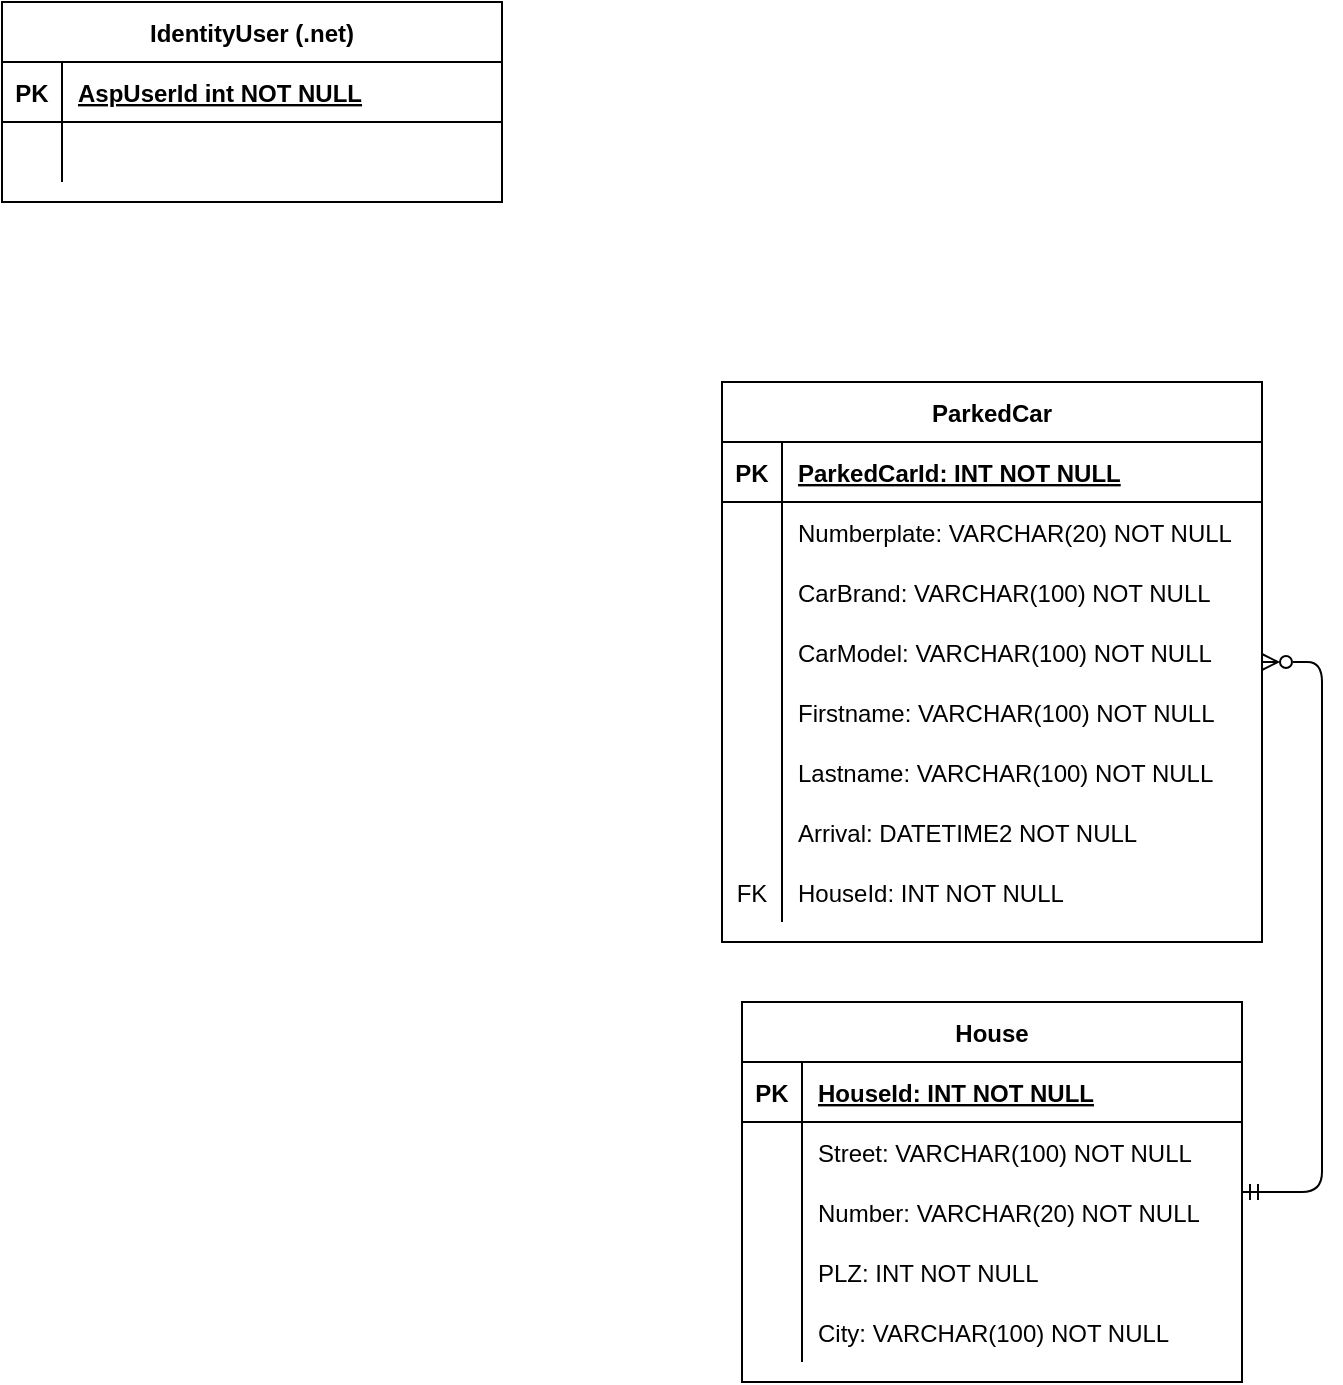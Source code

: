 <mxfile version="24.5.4" type="device">
  <diagram id="R2lEEEUBdFMjLlhIrx00" name="Page-1">
    <mxGraphModel dx="1233" dy="673" grid="1" gridSize="10" guides="1" tooltips="1" connect="1" arrows="1" fold="1" page="1" pageScale="1" pageWidth="850" pageHeight="1100" math="0" shadow="0" extFonts="Permanent Marker^https://fonts.googleapis.com/css?family=Permanent+Marker">
      <root>
        <mxCell id="0" />
        <mxCell id="1" parent="0" />
        <mxCell id="PkDNAtdhQH5IkG6HVycE-1" value="IdentityUser (.net)" style="shape=table;startSize=30;container=1;collapsible=1;childLayout=tableLayout;fixedRows=1;rowLines=0;fontStyle=1;align=center;resizeLast=1;" vertex="1" parent="1">
          <mxGeometry x="10" y="380" width="250" height="100" as="geometry" />
        </mxCell>
        <mxCell id="PkDNAtdhQH5IkG6HVycE-2" value="" style="shape=partialRectangle;collapsible=0;dropTarget=0;pointerEvents=0;fillColor=none;points=[[0,0.5],[1,0.5]];portConstraint=eastwest;top=0;left=0;right=0;bottom=1;" vertex="1" parent="PkDNAtdhQH5IkG6HVycE-1">
          <mxGeometry y="30" width="250" height="30" as="geometry" />
        </mxCell>
        <mxCell id="PkDNAtdhQH5IkG6HVycE-3" value="PK" style="shape=partialRectangle;overflow=hidden;connectable=0;fillColor=none;top=0;left=0;bottom=0;right=0;fontStyle=1;" vertex="1" parent="PkDNAtdhQH5IkG6HVycE-2">
          <mxGeometry width="30" height="30" as="geometry">
            <mxRectangle width="30" height="30" as="alternateBounds" />
          </mxGeometry>
        </mxCell>
        <mxCell id="PkDNAtdhQH5IkG6HVycE-4" value="AspUserId int NOT NULL " style="shape=partialRectangle;overflow=hidden;connectable=0;fillColor=none;top=0;left=0;bottom=0;right=0;align=left;spacingLeft=6;fontStyle=5;" vertex="1" parent="PkDNAtdhQH5IkG6HVycE-2">
          <mxGeometry x="30" width="220" height="30" as="geometry">
            <mxRectangle width="220" height="30" as="alternateBounds" />
          </mxGeometry>
        </mxCell>
        <mxCell id="PkDNAtdhQH5IkG6HVycE-5" value="" style="shape=partialRectangle;collapsible=0;dropTarget=0;pointerEvents=0;fillColor=none;points=[[0,0.5],[1,0.5]];portConstraint=eastwest;top=0;left=0;right=0;bottom=0;" vertex="1" parent="PkDNAtdhQH5IkG6HVycE-1">
          <mxGeometry y="60" width="250" height="30" as="geometry" />
        </mxCell>
        <mxCell id="PkDNAtdhQH5IkG6HVycE-6" value="" style="shape=partialRectangle;overflow=hidden;connectable=0;fillColor=none;top=0;left=0;bottom=0;right=0;" vertex="1" parent="PkDNAtdhQH5IkG6HVycE-5">
          <mxGeometry width="30" height="30" as="geometry">
            <mxRectangle width="30" height="30" as="alternateBounds" />
          </mxGeometry>
        </mxCell>
        <mxCell id="PkDNAtdhQH5IkG6HVycE-7" value="" style="shape=partialRectangle;overflow=hidden;connectable=0;fillColor=none;top=0;left=0;bottom=0;right=0;align=left;spacingLeft=6;" vertex="1" parent="PkDNAtdhQH5IkG6HVycE-5">
          <mxGeometry x="30" width="220" height="30" as="geometry">
            <mxRectangle width="220" height="30" as="alternateBounds" />
          </mxGeometry>
        </mxCell>
        <mxCell id="PkDNAtdhQH5IkG6HVycE-8" value="ParkedCar" style="shape=table;startSize=30;container=1;collapsible=1;childLayout=tableLayout;fixedRows=1;rowLines=0;fontStyle=1;align=center;resizeLast=1;" vertex="1" parent="1">
          <mxGeometry x="370" y="570" width="270" height="280" as="geometry" />
        </mxCell>
        <mxCell id="PkDNAtdhQH5IkG6HVycE-9" value="" style="shape=partialRectangle;collapsible=0;dropTarget=0;pointerEvents=0;fillColor=none;points=[[0,0.5],[1,0.5]];portConstraint=eastwest;top=0;left=0;right=0;bottom=1;" vertex="1" parent="PkDNAtdhQH5IkG6HVycE-8">
          <mxGeometry y="30" width="270" height="30" as="geometry" />
        </mxCell>
        <mxCell id="PkDNAtdhQH5IkG6HVycE-10" value="PK" style="shape=partialRectangle;overflow=hidden;connectable=0;fillColor=none;top=0;left=0;bottom=0;right=0;fontStyle=1;" vertex="1" parent="PkDNAtdhQH5IkG6HVycE-9">
          <mxGeometry width="30" height="30" as="geometry">
            <mxRectangle width="30" height="30" as="alternateBounds" />
          </mxGeometry>
        </mxCell>
        <mxCell id="PkDNAtdhQH5IkG6HVycE-11" value="ParkedCarId: INT NOT NULL " style="shape=partialRectangle;overflow=hidden;connectable=0;fillColor=none;top=0;left=0;bottom=0;right=0;align=left;spacingLeft=6;fontStyle=5;" vertex="1" parent="PkDNAtdhQH5IkG6HVycE-9">
          <mxGeometry x="30" width="240" height="30" as="geometry">
            <mxRectangle width="240" height="30" as="alternateBounds" />
          </mxGeometry>
        </mxCell>
        <mxCell id="PkDNAtdhQH5IkG6HVycE-12" value="" style="shape=partialRectangle;collapsible=0;dropTarget=0;pointerEvents=0;fillColor=none;points=[[0,0.5],[1,0.5]];portConstraint=eastwest;top=0;left=0;right=0;bottom=0;" vertex="1" parent="PkDNAtdhQH5IkG6HVycE-8">
          <mxGeometry y="60" width="270" height="30" as="geometry" />
        </mxCell>
        <mxCell id="PkDNAtdhQH5IkG6HVycE-13" value="" style="shape=partialRectangle;overflow=hidden;connectable=0;fillColor=none;top=0;left=0;bottom=0;right=0;" vertex="1" parent="PkDNAtdhQH5IkG6HVycE-12">
          <mxGeometry width="30" height="30" as="geometry">
            <mxRectangle width="30" height="30" as="alternateBounds" />
          </mxGeometry>
        </mxCell>
        <mxCell id="PkDNAtdhQH5IkG6HVycE-14" value="Numberplate: VARCHAR(20) NOT NULL" style="shape=partialRectangle;overflow=hidden;connectable=0;fillColor=none;top=0;left=0;bottom=0;right=0;align=left;spacingLeft=6;" vertex="1" parent="PkDNAtdhQH5IkG6HVycE-12">
          <mxGeometry x="30" width="240" height="30" as="geometry">
            <mxRectangle width="240" height="30" as="alternateBounds" />
          </mxGeometry>
        </mxCell>
        <mxCell id="PkDNAtdhQH5IkG6HVycE-15" value="" style="shape=partialRectangle;collapsible=0;dropTarget=0;pointerEvents=0;fillColor=none;points=[[0,0.5],[1,0.5]];portConstraint=eastwest;top=0;left=0;right=0;bottom=0;" vertex="1" parent="PkDNAtdhQH5IkG6HVycE-8">
          <mxGeometry y="90" width="270" height="30" as="geometry" />
        </mxCell>
        <mxCell id="PkDNAtdhQH5IkG6HVycE-16" value="" style="shape=partialRectangle;overflow=hidden;connectable=0;fillColor=none;top=0;left=0;bottom=0;right=0;" vertex="1" parent="PkDNAtdhQH5IkG6HVycE-15">
          <mxGeometry width="30" height="30" as="geometry">
            <mxRectangle width="30" height="30" as="alternateBounds" />
          </mxGeometry>
        </mxCell>
        <mxCell id="PkDNAtdhQH5IkG6HVycE-17" value="CarBrand: VARCHAR(100) NOT NULL" style="shape=partialRectangle;overflow=hidden;connectable=0;fillColor=none;top=0;left=0;bottom=0;right=0;align=left;spacingLeft=6;" vertex="1" parent="PkDNAtdhQH5IkG6HVycE-15">
          <mxGeometry x="30" width="240" height="30" as="geometry">
            <mxRectangle width="240" height="30" as="alternateBounds" />
          </mxGeometry>
        </mxCell>
        <mxCell id="PkDNAtdhQH5IkG6HVycE-18" value="" style="shape=partialRectangle;collapsible=0;dropTarget=0;pointerEvents=0;fillColor=none;points=[[0,0.5],[1,0.5]];portConstraint=eastwest;top=0;left=0;right=0;bottom=0;" vertex="1" parent="PkDNAtdhQH5IkG6HVycE-8">
          <mxGeometry y="120" width="270" height="30" as="geometry" />
        </mxCell>
        <mxCell id="PkDNAtdhQH5IkG6HVycE-19" value="" style="shape=partialRectangle;overflow=hidden;connectable=0;fillColor=none;top=0;left=0;bottom=0;right=0;" vertex="1" parent="PkDNAtdhQH5IkG6HVycE-18">
          <mxGeometry width="30" height="30" as="geometry">
            <mxRectangle width="30" height="30" as="alternateBounds" />
          </mxGeometry>
        </mxCell>
        <mxCell id="PkDNAtdhQH5IkG6HVycE-20" value="CarModel: VARCHAR(100) NOT NULL" style="shape=partialRectangle;overflow=hidden;connectable=0;fillColor=none;top=0;left=0;bottom=0;right=0;align=left;spacingLeft=6;" vertex="1" parent="PkDNAtdhQH5IkG6HVycE-18">
          <mxGeometry x="30" width="240" height="30" as="geometry">
            <mxRectangle width="240" height="30" as="alternateBounds" />
          </mxGeometry>
        </mxCell>
        <mxCell id="PkDNAtdhQH5IkG6HVycE-21" value="" style="shape=partialRectangle;collapsible=0;dropTarget=0;pointerEvents=0;fillColor=none;points=[[0,0.5],[1,0.5]];portConstraint=eastwest;top=0;left=0;right=0;bottom=0;" vertex="1" parent="PkDNAtdhQH5IkG6HVycE-8">
          <mxGeometry y="150" width="270" height="30" as="geometry" />
        </mxCell>
        <mxCell id="PkDNAtdhQH5IkG6HVycE-22" value="" style="shape=partialRectangle;overflow=hidden;connectable=0;fillColor=none;top=0;left=0;bottom=0;right=0;" vertex="1" parent="PkDNAtdhQH5IkG6HVycE-21">
          <mxGeometry width="30" height="30" as="geometry">
            <mxRectangle width="30" height="30" as="alternateBounds" />
          </mxGeometry>
        </mxCell>
        <mxCell id="PkDNAtdhQH5IkG6HVycE-23" value="Firstname: VARCHAR(100) NOT NULL" style="shape=partialRectangle;overflow=hidden;connectable=0;fillColor=none;top=0;left=0;bottom=0;right=0;align=left;spacingLeft=6;" vertex="1" parent="PkDNAtdhQH5IkG6HVycE-21">
          <mxGeometry x="30" width="240" height="30" as="geometry">
            <mxRectangle width="240" height="30" as="alternateBounds" />
          </mxGeometry>
        </mxCell>
        <mxCell id="PkDNAtdhQH5IkG6HVycE-24" value="" style="shape=partialRectangle;collapsible=0;dropTarget=0;pointerEvents=0;fillColor=none;points=[[0,0.5],[1,0.5]];portConstraint=eastwest;top=0;left=0;right=0;bottom=0;" vertex="1" parent="PkDNAtdhQH5IkG6HVycE-8">
          <mxGeometry y="180" width="270" height="30" as="geometry" />
        </mxCell>
        <mxCell id="PkDNAtdhQH5IkG6HVycE-25" value="" style="shape=partialRectangle;overflow=hidden;connectable=0;fillColor=none;top=0;left=0;bottom=0;right=0;" vertex="1" parent="PkDNAtdhQH5IkG6HVycE-24">
          <mxGeometry width="30" height="30" as="geometry">
            <mxRectangle width="30" height="30" as="alternateBounds" />
          </mxGeometry>
        </mxCell>
        <mxCell id="PkDNAtdhQH5IkG6HVycE-26" value="Lastname: VARCHAR(100) NOT NULL" style="shape=partialRectangle;overflow=hidden;connectable=0;fillColor=none;top=0;left=0;bottom=0;right=0;align=left;spacingLeft=6;" vertex="1" parent="PkDNAtdhQH5IkG6HVycE-24">
          <mxGeometry x="30" width="240" height="30" as="geometry">
            <mxRectangle width="240" height="30" as="alternateBounds" />
          </mxGeometry>
        </mxCell>
        <mxCell id="PkDNAtdhQH5IkG6HVycE-47" value="" style="shape=partialRectangle;collapsible=0;dropTarget=0;pointerEvents=0;fillColor=none;points=[[0,0.5],[1,0.5]];portConstraint=eastwest;top=0;left=0;right=0;bottom=0;" vertex="1" parent="PkDNAtdhQH5IkG6HVycE-8">
          <mxGeometry y="210" width="270" height="30" as="geometry" />
        </mxCell>
        <mxCell id="PkDNAtdhQH5IkG6HVycE-48" value="" style="shape=partialRectangle;overflow=hidden;connectable=0;fillColor=none;top=0;left=0;bottom=0;right=0;" vertex="1" parent="PkDNAtdhQH5IkG6HVycE-47">
          <mxGeometry width="30" height="30" as="geometry">
            <mxRectangle width="30" height="30" as="alternateBounds" />
          </mxGeometry>
        </mxCell>
        <mxCell id="PkDNAtdhQH5IkG6HVycE-49" value="Arrival: DATETIME2 NOT NULL" style="shape=partialRectangle;overflow=hidden;connectable=0;fillColor=none;top=0;left=0;bottom=0;right=0;align=left;spacingLeft=6;" vertex="1" parent="PkDNAtdhQH5IkG6HVycE-47">
          <mxGeometry x="30" width="240" height="30" as="geometry">
            <mxRectangle width="240" height="30" as="alternateBounds" />
          </mxGeometry>
        </mxCell>
        <mxCell id="PkDNAtdhQH5IkG6HVycE-27" value="" style="shape=partialRectangle;collapsible=0;dropTarget=0;pointerEvents=0;fillColor=none;points=[[0,0.5],[1,0.5]];portConstraint=eastwest;top=0;left=0;right=0;bottom=0;" vertex="1" parent="PkDNAtdhQH5IkG6HVycE-8">
          <mxGeometry y="240" width="270" height="30" as="geometry" />
        </mxCell>
        <mxCell id="PkDNAtdhQH5IkG6HVycE-28" value="FK" style="shape=partialRectangle;overflow=hidden;connectable=0;fillColor=none;top=0;left=0;bottom=0;right=0;" vertex="1" parent="PkDNAtdhQH5IkG6HVycE-27">
          <mxGeometry width="30" height="30" as="geometry">
            <mxRectangle width="30" height="30" as="alternateBounds" />
          </mxGeometry>
        </mxCell>
        <mxCell id="PkDNAtdhQH5IkG6HVycE-29" value="HouseId: INT NOT NULL" style="shape=partialRectangle;overflow=hidden;connectable=0;fillColor=none;top=0;left=0;bottom=0;right=0;align=left;spacingLeft=6;" vertex="1" parent="PkDNAtdhQH5IkG6HVycE-27">
          <mxGeometry x="30" width="240" height="30" as="geometry">
            <mxRectangle width="240" height="30" as="alternateBounds" />
          </mxGeometry>
        </mxCell>
        <mxCell id="PkDNAtdhQH5IkG6HVycE-30" value="House" style="shape=table;startSize=30;container=1;collapsible=1;childLayout=tableLayout;fixedRows=1;rowLines=0;fontStyle=1;align=center;resizeLast=1;" vertex="1" parent="1">
          <mxGeometry x="380" y="880" width="250" height="190" as="geometry" />
        </mxCell>
        <mxCell id="PkDNAtdhQH5IkG6HVycE-31" value="" style="shape=partialRectangle;collapsible=0;dropTarget=0;pointerEvents=0;fillColor=none;points=[[0,0.5],[1,0.5]];portConstraint=eastwest;top=0;left=0;right=0;bottom=1;" vertex="1" parent="PkDNAtdhQH5IkG6HVycE-30">
          <mxGeometry y="30" width="250" height="30" as="geometry" />
        </mxCell>
        <mxCell id="PkDNAtdhQH5IkG6HVycE-32" value="PK" style="shape=partialRectangle;overflow=hidden;connectable=0;fillColor=none;top=0;left=0;bottom=0;right=0;fontStyle=1;" vertex="1" parent="PkDNAtdhQH5IkG6HVycE-31">
          <mxGeometry width="30" height="30" as="geometry">
            <mxRectangle width="30" height="30" as="alternateBounds" />
          </mxGeometry>
        </mxCell>
        <mxCell id="PkDNAtdhQH5IkG6HVycE-33" value="HouseId: INT NOT NULL" style="shape=partialRectangle;overflow=hidden;connectable=0;fillColor=none;top=0;left=0;bottom=0;right=0;align=left;spacingLeft=6;fontStyle=5;" vertex="1" parent="PkDNAtdhQH5IkG6HVycE-31">
          <mxGeometry x="30" width="220" height="30" as="geometry">
            <mxRectangle width="220" height="30" as="alternateBounds" />
          </mxGeometry>
        </mxCell>
        <mxCell id="PkDNAtdhQH5IkG6HVycE-34" value="" style="shape=partialRectangle;collapsible=0;dropTarget=0;pointerEvents=0;fillColor=none;points=[[0,0.5],[1,0.5]];portConstraint=eastwest;top=0;left=0;right=0;bottom=0;" vertex="1" parent="PkDNAtdhQH5IkG6HVycE-30">
          <mxGeometry y="60" width="250" height="30" as="geometry" />
        </mxCell>
        <mxCell id="PkDNAtdhQH5IkG6HVycE-35" value="" style="shape=partialRectangle;overflow=hidden;connectable=0;fillColor=none;top=0;left=0;bottom=0;right=0;" vertex="1" parent="PkDNAtdhQH5IkG6HVycE-34">
          <mxGeometry width="30" height="30" as="geometry">
            <mxRectangle width="30" height="30" as="alternateBounds" />
          </mxGeometry>
        </mxCell>
        <mxCell id="PkDNAtdhQH5IkG6HVycE-36" value="Street: VARCHAR(100) NOT NULL" style="shape=partialRectangle;overflow=hidden;connectable=0;fillColor=none;top=0;left=0;bottom=0;right=0;align=left;spacingLeft=6;" vertex="1" parent="PkDNAtdhQH5IkG6HVycE-34">
          <mxGeometry x="30" width="220" height="30" as="geometry">
            <mxRectangle width="220" height="30" as="alternateBounds" />
          </mxGeometry>
        </mxCell>
        <mxCell id="PkDNAtdhQH5IkG6HVycE-37" value="" style="shape=partialRectangle;collapsible=0;dropTarget=0;pointerEvents=0;fillColor=none;points=[[0,0.5],[1,0.5]];portConstraint=eastwest;top=0;left=0;right=0;bottom=0;" vertex="1" parent="PkDNAtdhQH5IkG6HVycE-30">
          <mxGeometry y="90" width="250" height="30" as="geometry" />
        </mxCell>
        <mxCell id="PkDNAtdhQH5IkG6HVycE-38" value="" style="shape=partialRectangle;overflow=hidden;connectable=0;fillColor=none;top=0;left=0;bottom=0;right=0;" vertex="1" parent="PkDNAtdhQH5IkG6HVycE-37">
          <mxGeometry width="30" height="30" as="geometry">
            <mxRectangle width="30" height="30" as="alternateBounds" />
          </mxGeometry>
        </mxCell>
        <mxCell id="PkDNAtdhQH5IkG6HVycE-39" value="Number: VARCHAR(20) NOT NULL" style="shape=partialRectangle;overflow=hidden;connectable=0;fillColor=none;top=0;left=0;bottom=0;right=0;align=left;spacingLeft=6;" vertex="1" parent="PkDNAtdhQH5IkG6HVycE-37">
          <mxGeometry x="30" width="220" height="30" as="geometry">
            <mxRectangle width="220" height="30" as="alternateBounds" />
          </mxGeometry>
        </mxCell>
        <mxCell id="PkDNAtdhQH5IkG6HVycE-40" value="" style="shape=partialRectangle;collapsible=0;dropTarget=0;pointerEvents=0;fillColor=none;points=[[0,0.5],[1,0.5]];portConstraint=eastwest;top=0;left=0;right=0;bottom=0;" vertex="1" parent="PkDNAtdhQH5IkG6HVycE-30">
          <mxGeometry y="120" width="250" height="30" as="geometry" />
        </mxCell>
        <mxCell id="PkDNAtdhQH5IkG6HVycE-41" value="" style="shape=partialRectangle;overflow=hidden;connectable=0;fillColor=none;top=0;left=0;bottom=0;right=0;" vertex="1" parent="PkDNAtdhQH5IkG6HVycE-40">
          <mxGeometry width="30" height="30" as="geometry">
            <mxRectangle width="30" height="30" as="alternateBounds" />
          </mxGeometry>
        </mxCell>
        <mxCell id="PkDNAtdhQH5IkG6HVycE-42" value="PLZ: INT NOT NULL" style="shape=partialRectangle;overflow=hidden;connectable=0;fillColor=none;top=0;left=0;bottom=0;right=0;align=left;spacingLeft=6;" vertex="1" parent="PkDNAtdhQH5IkG6HVycE-40">
          <mxGeometry x="30" width="220" height="30" as="geometry">
            <mxRectangle width="220" height="30" as="alternateBounds" />
          </mxGeometry>
        </mxCell>
        <mxCell id="PkDNAtdhQH5IkG6HVycE-43" value="" style="shape=partialRectangle;collapsible=0;dropTarget=0;pointerEvents=0;fillColor=none;points=[[0,0.5],[1,0.5]];portConstraint=eastwest;top=0;left=0;right=0;bottom=0;" vertex="1" parent="PkDNAtdhQH5IkG6HVycE-30">
          <mxGeometry y="150" width="250" height="30" as="geometry" />
        </mxCell>
        <mxCell id="PkDNAtdhQH5IkG6HVycE-44" value="" style="shape=partialRectangle;overflow=hidden;connectable=0;fillColor=none;top=0;left=0;bottom=0;right=0;" vertex="1" parent="PkDNAtdhQH5IkG6HVycE-43">
          <mxGeometry width="30" height="30" as="geometry">
            <mxRectangle width="30" height="30" as="alternateBounds" />
          </mxGeometry>
        </mxCell>
        <mxCell id="PkDNAtdhQH5IkG6HVycE-45" value="City: VARCHAR(100) NOT NULL" style="shape=partialRectangle;overflow=hidden;connectable=0;fillColor=none;top=0;left=0;bottom=0;right=0;align=left;spacingLeft=6;" vertex="1" parent="PkDNAtdhQH5IkG6HVycE-43">
          <mxGeometry x="30" width="220" height="30" as="geometry">
            <mxRectangle width="220" height="30" as="alternateBounds" />
          </mxGeometry>
        </mxCell>
        <mxCell id="PkDNAtdhQH5IkG6HVycE-46" value="" style="edgeStyle=entityRelationEdgeStyle;endArrow=ERmandOne;startArrow=ERzeroToMany;endFill=0;startFill=0;" edge="1" parent="1" source="PkDNAtdhQH5IkG6HVycE-8" target="PkDNAtdhQH5IkG6HVycE-30">
          <mxGeometry width="100" height="100" relative="1" as="geometry">
            <mxPoint x="640" y="600" as="sourcePoint" />
            <mxPoint x="630" y="1000" as="targetPoint" />
            <Array as="points">
              <mxPoint x="660" y="795" />
              <mxPoint x="730" y="840" />
              <mxPoint x="480" y="650" />
            </Array>
          </mxGeometry>
        </mxCell>
      </root>
    </mxGraphModel>
  </diagram>
</mxfile>
